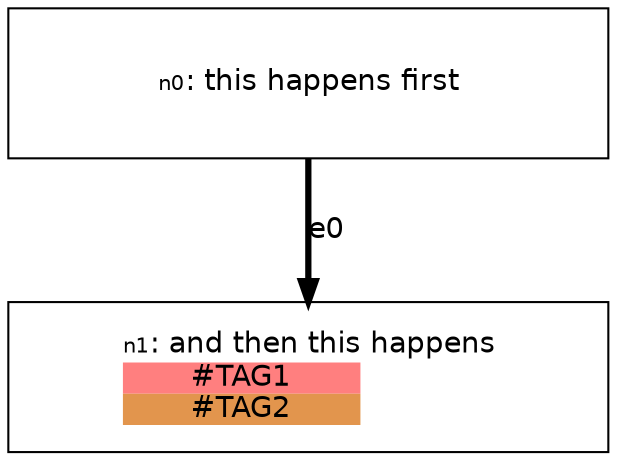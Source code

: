 digraph {

    graph [fontname = "helvetica" rankdir="TB" ranksep=0.75 nodesep=0.5];
    node [fontname = "helvetica" shape = "box" width=2.5 style=filled];
    edge [fontname = "helvetica" penwidth=3 color="#000000"];

    n0 [width=4 height=1 label=< <TABLE BORDER="0" CELLPADDING="0" CELLSPACING="0">
    <TR>
        <TD COLSPAN="1"><FONT POINT-SIZE="10">n0</FONT>: this happens first</TD>
    </TR>
    
   </TABLE>
> fillcolor="#FFFFFF"]
    n1 [width=4 height=1 label=< <TABLE BORDER="0" CELLPADDING="0" CELLSPACING="0">
    <TR>
        <TD COLSPAN="2"><FONT POINT-SIZE="10">n1</FONT>: and then this happens</TD>
    </TR>
    
        
           <TR>
<TD BGCOLOR="#FF7F7F"><FONT COLOR="#000000">#TAG1</FONT></TD>
</TR>
        
           <TR>
<TD BGCOLOR="#E2954D"><FONT COLOR="#000000">#TAG2</FONT></TD>
</TR>
        
    
   </TABLE>
> fillcolor="#FFFFFF"]

    "n0" -> "n1" [label="e0"];

}
